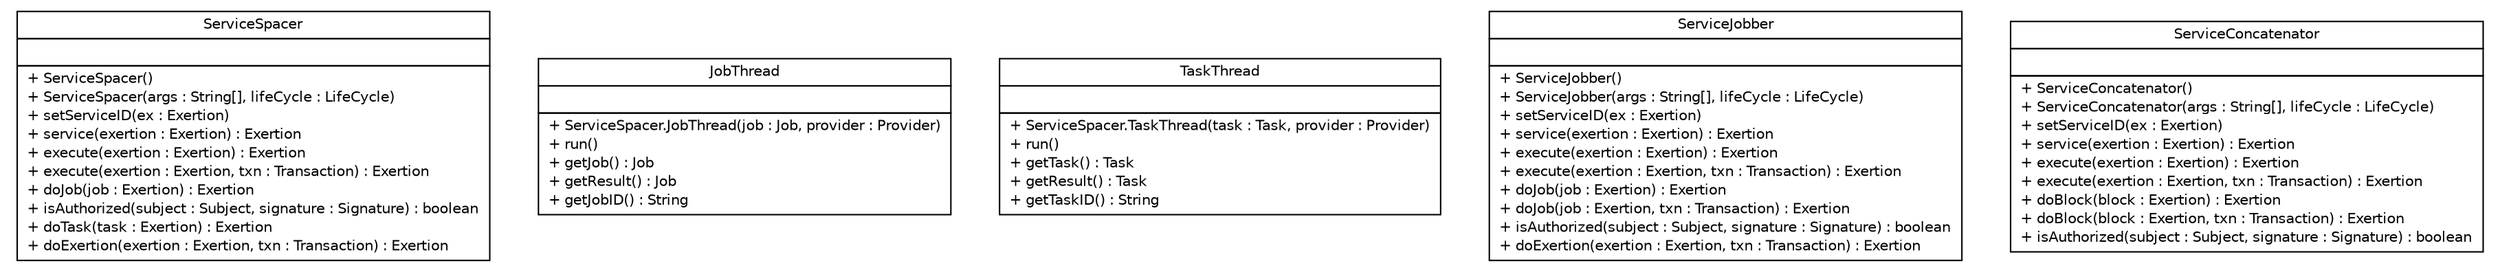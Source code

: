 #!/usr/local/bin/dot
#
# Class diagram 
# Generated by UMLGraph version R5_6 (http://www.umlgraph.org/)
#

digraph G {
	edge [fontname="Helvetica",fontsize=10,labelfontname="Helvetica",labelfontsize=10];
	node [fontname="Helvetica",fontsize=10,shape=plaintext];
	nodesep=0.25;
	ranksep=0.5;
	// sorcer.core.provider.jobber.ServiceSpacer
	c30394 [label=<<table title="sorcer.core.provider.jobber.ServiceSpacer" border="0" cellborder="1" cellspacing="0" cellpadding="2" port="p" href="./ServiceSpacer.html">
		<tr><td><table border="0" cellspacing="0" cellpadding="1">
<tr><td align="center" balign="center"> ServiceSpacer </td></tr>
		</table></td></tr>
		<tr><td><table border="0" cellspacing="0" cellpadding="1">
<tr><td align="left" balign="left">  </td></tr>
		</table></td></tr>
		<tr><td><table border="0" cellspacing="0" cellpadding="1">
<tr><td align="left" balign="left"> + ServiceSpacer() </td></tr>
<tr><td align="left" balign="left"> + ServiceSpacer(args : String[], lifeCycle : LifeCycle) </td></tr>
<tr><td align="left" balign="left"> + setServiceID(ex : Exertion) </td></tr>
<tr><td align="left" balign="left"> + service(exertion : Exertion) : Exertion </td></tr>
<tr><td align="left" balign="left"> + execute(exertion : Exertion) : Exertion </td></tr>
<tr><td align="left" balign="left"> + execute(exertion : Exertion, txn : Transaction) : Exertion </td></tr>
<tr><td align="left" balign="left"> + doJob(job : Exertion) : Exertion </td></tr>
<tr><td align="left" balign="left"> + isAuthorized(subject : Subject, signature : Signature) : boolean </td></tr>
<tr><td align="left" balign="left"> + doTask(task : Exertion) : Exertion </td></tr>
<tr><td align="left" balign="left"> + doExertion(exertion : Exertion, txn : Transaction) : Exertion </td></tr>
		</table></td></tr>
		</table>>, URL="./ServiceSpacer.html", fontname="Helvetica", fontcolor="black", fontsize=10.0];
	// sorcer.core.provider.jobber.ServiceSpacer.JobThread
	c30395 [label=<<table title="sorcer.core.provider.jobber.ServiceSpacer.JobThread" border="0" cellborder="1" cellspacing="0" cellpadding="2" port="p" href="./ServiceSpacer.JobThread.html">
		<tr><td><table border="0" cellspacing="0" cellpadding="1">
<tr><td align="center" balign="center"> JobThread </td></tr>
		</table></td></tr>
		<tr><td><table border="0" cellspacing="0" cellpadding="1">
<tr><td align="left" balign="left">  </td></tr>
		</table></td></tr>
		<tr><td><table border="0" cellspacing="0" cellpadding="1">
<tr><td align="left" balign="left"> + ServiceSpacer.JobThread(job : Job, provider : Provider) </td></tr>
<tr><td align="left" balign="left"> + run() </td></tr>
<tr><td align="left" balign="left"> + getJob() : Job </td></tr>
<tr><td align="left" balign="left"> + getResult() : Job </td></tr>
<tr><td align="left" balign="left"> + getJobID() : String </td></tr>
		</table></td></tr>
		</table>>, URL="./ServiceSpacer.JobThread.html", fontname="Helvetica", fontcolor="black", fontsize=10.0];
	// sorcer.core.provider.jobber.ServiceSpacer.TaskThread
	c30396 [label=<<table title="sorcer.core.provider.jobber.ServiceSpacer.TaskThread" border="0" cellborder="1" cellspacing="0" cellpadding="2" port="p" href="./ServiceSpacer.TaskThread.html">
		<tr><td><table border="0" cellspacing="0" cellpadding="1">
<tr><td align="center" balign="center"> TaskThread </td></tr>
		</table></td></tr>
		<tr><td><table border="0" cellspacing="0" cellpadding="1">
<tr><td align="left" balign="left">  </td></tr>
		</table></td></tr>
		<tr><td><table border="0" cellspacing="0" cellpadding="1">
<tr><td align="left" balign="left"> + ServiceSpacer.TaskThread(task : Task, provider : Provider) </td></tr>
<tr><td align="left" balign="left"> + run() </td></tr>
<tr><td align="left" balign="left"> + getTask() : Task </td></tr>
<tr><td align="left" balign="left"> + getResult() : Task </td></tr>
<tr><td align="left" balign="left"> + getTaskID() : String </td></tr>
		</table></td></tr>
		</table>>, URL="./ServiceSpacer.TaskThread.html", fontname="Helvetica", fontcolor="black", fontsize=10.0];
	// sorcer.core.provider.jobber.ServiceJobber
	c30397 [label=<<table title="sorcer.core.provider.jobber.ServiceJobber" border="0" cellborder="1" cellspacing="0" cellpadding="2" port="p" href="./ServiceJobber.html">
		<tr><td><table border="0" cellspacing="0" cellpadding="1">
<tr><td align="center" balign="center"> ServiceJobber </td></tr>
		</table></td></tr>
		<tr><td><table border="0" cellspacing="0" cellpadding="1">
<tr><td align="left" balign="left">  </td></tr>
		</table></td></tr>
		<tr><td><table border="0" cellspacing="0" cellpadding="1">
<tr><td align="left" balign="left"> + ServiceJobber() </td></tr>
<tr><td align="left" balign="left"> + ServiceJobber(args : String[], lifeCycle : LifeCycle) </td></tr>
<tr><td align="left" balign="left"> + setServiceID(ex : Exertion) </td></tr>
<tr><td align="left" balign="left"> + service(exertion : Exertion) : Exertion </td></tr>
<tr><td align="left" balign="left"> + execute(exertion : Exertion) : Exertion </td></tr>
<tr><td align="left" balign="left"> + execute(exertion : Exertion, txn : Transaction) : Exertion </td></tr>
<tr><td align="left" balign="left"> + doJob(job : Exertion) : Exertion </td></tr>
<tr><td align="left" balign="left"> + doJob(job : Exertion, txn : Transaction) : Exertion </td></tr>
<tr><td align="left" balign="left"> + isAuthorized(subject : Subject, signature : Signature) : boolean </td></tr>
<tr><td align="left" balign="left"> + doExertion(exertion : Exertion, txn : Transaction) : Exertion </td></tr>
		</table></td></tr>
		</table>>, URL="./ServiceJobber.html", fontname="Helvetica", fontcolor="black", fontsize=10.0];
	// sorcer.core.provider.jobber.ServiceConcatenator
	c30398 [label=<<table title="sorcer.core.provider.jobber.ServiceConcatenator" border="0" cellborder="1" cellspacing="0" cellpadding="2" port="p" href="./ServiceConcatenator.html">
		<tr><td><table border="0" cellspacing="0" cellpadding="1">
<tr><td align="center" balign="center"> ServiceConcatenator </td></tr>
		</table></td></tr>
		<tr><td><table border="0" cellspacing="0" cellpadding="1">
<tr><td align="left" balign="left">  </td></tr>
		</table></td></tr>
		<tr><td><table border="0" cellspacing="0" cellpadding="1">
<tr><td align="left" balign="left"> + ServiceConcatenator() </td></tr>
<tr><td align="left" balign="left"> + ServiceConcatenator(args : String[], lifeCycle : LifeCycle) </td></tr>
<tr><td align="left" balign="left"> + setServiceID(ex : Exertion) </td></tr>
<tr><td align="left" balign="left"> + service(exertion : Exertion) : Exertion </td></tr>
<tr><td align="left" balign="left"> + execute(exertion : Exertion) : Exertion </td></tr>
<tr><td align="left" balign="left"> + execute(exertion : Exertion, txn : Transaction) : Exertion </td></tr>
<tr><td align="left" balign="left"> + doBlock(block : Exertion) : Exertion </td></tr>
<tr><td align="left" balign="left"> + doBlock(block : Exertion, txn : Transaction) : Exertion </td></tr>
<tr><td align="left" balign="left"> + isAuthorized(subject : Subject, signature : Signature) : boolean </td></tr>
		</table></td></tr>
		</table>>, URL="./ServiceConcatenator.html", fontname="Helvetica", fontcolor="black", fontsize=10.0];
}

